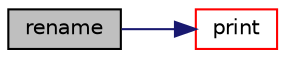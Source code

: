 digraph "rename"
{
  bgcolor="transparent";
  edge [fontname="Helvetica",fontsize="10",labelfontname="Helvetica",labelfontsize="10"];
  node [fontname="Helvetica",fontsize="10",shape=record];
  rankdir="LR";
  Node1700 [label="rename",height=0.2,width=0.4,color="black", fillcolor="grey75", style="filled", fontcolor="black"];
  Node1700 -> Node1701 [color="midnightblue",fontsize="10",style="solid",fontname="Helvetica"];
  Node1701 [label="print",height=0.2,width=0.4,color="red",URL="$a30653.html#aa61247f481294e0822e293753513bd29",tooltip="Write. "];
}
